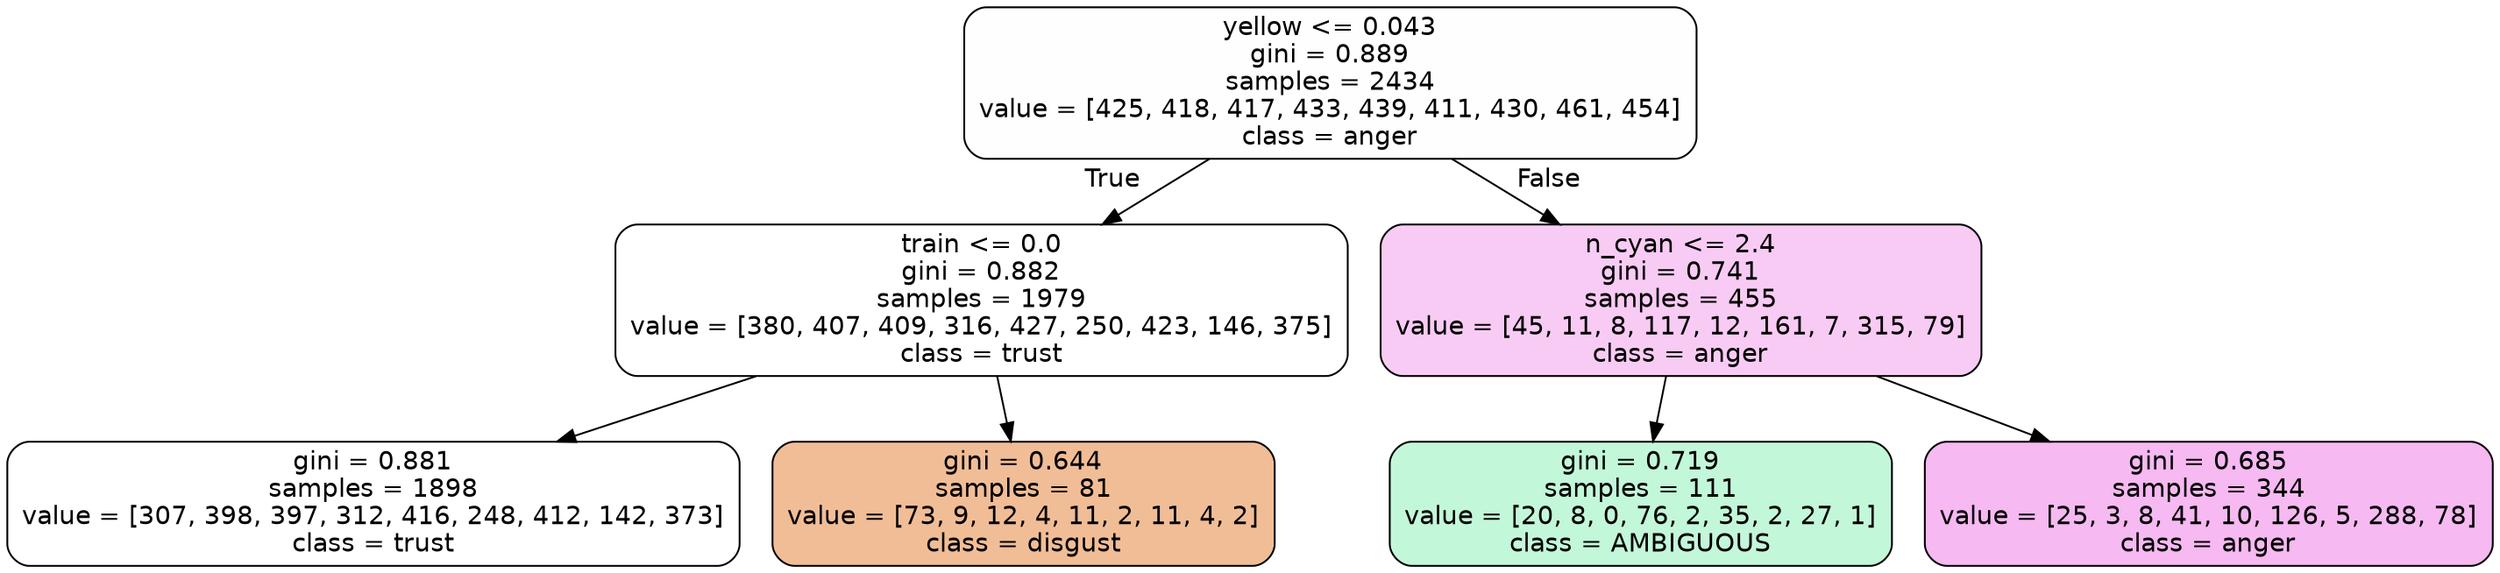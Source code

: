 digraph Tree {
node [shape=box, style="filled, rounded", color="black", fontname=helvetica] ;
edge [fontname=helvetica] ;
0 [label="yellow <= 0.043\ngini = 0.889\nsamples = 2434\nvalue = [425, 418, 417, 433, 439, 411, 430, 461, 454]\nclass = anger", fillcolor="#e539d701"] ;
1 [label="train <= 0.0\ngini = 0.882\nsamples = 1979\nvalue = [380, 407, 409, 316, 427, 250, 423, 146, 375]\nclass = trust", fillcolor="#39d7e500"] ;
0 -> 1 [labeldistance=2.5, labelangle=45, headlabel="True"] ;
2 [label="gini = 0.881\nsamples = 1898\nvalue = [307, 398, 397, 312, 416, 248, 412, 142, 373]\nclass = trust", fillcolor="#39d7e500"] ;
1 -> 2 ;
3 [label="gini = 0.644\nsamples = 81\nvalue = [73, 9, 12, 4, 11, 2, 11, 4, 2]\nclass = disgust", fillcolor="#e5813986"] ;
1 -> 3 ;
4 [label="n_cyan <= 2.4\ngini = 0.741\nsamples = 455\nvalue = [45, 11, 8, 117, 12, 161, 7, 315, 79]\nclass = anger", fillcolor="#e539d742"] ;
0 -> 4 [labeldistance=2.5, labelangle=-45, headlabel="False"] ;
5 [label="gini = 0.719\nsamples = 111\nvalue = [20, 8, 0, 76, 2, 35, 2, 27, 1]\nclass = AMBIGUOUS", fillcolor="#39e5814d"] ;
4 -> 5 ;
6 [label="gini = 0.685\nsamples = 344\nvalue = [25, 3, 8, 41, 10, 126, 5, 288, 78]\nclass = anger", fillcolor="#e539d75a"] ;
4 -> 6 ;
}